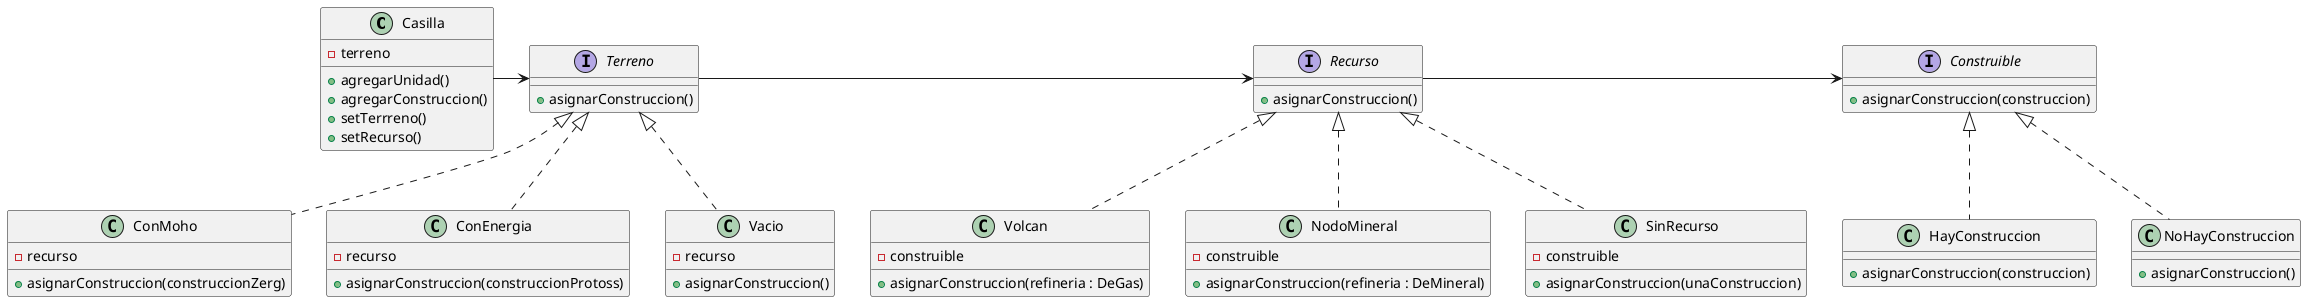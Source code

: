 @startuml
'https://plantuml.com/class-diagram

class Casilla {
    - terreno

    + agregarUnidad()
    + agregarConstruccion()
    + setTerrreno()
    + setRecurso()
}

interface Construible {
    +asignarConstruccion(construccion)
}

class HayConstruccion {
    +asignarConstruccion(construccion)
}

class NoHayConstruccion {
    +asignarConstruccion()
}

interface Terreno {
    +asignarConstruccion()
}

class ConMoho {
    -recurso
    +asignarConstruccion(construccionZerg)
}

class ConEnergia {
    -recurso
    +asignarConstruccion(construccionProtoss)
}

class Vacio {
    -recurso
    +asignarConstruccion()
}

interface Recurso {
    +asignarConstruccion()
}

class Volcan {
    -construible
    +asignarConstruccion(refineria : DeGas)
}

class NodoMineral {
    -construible
    +asignarConstruccion(refineria : DeMineral)
}

class SinRecurso {
    -construible
    +asignarConstruccion(unaConstruccion)
}

Casilla -> Terreno
Construible <|.. HayConstruccion
Construible <|.. NoHayConstruccion

Terreno -> Recurso
Terreno <|.. ConEnergia
Terreno <|.. ConMoho
Terreno <|.. Vacio

Recurso -> Construible
Recurso <|.. Volcan
Recurso <|.. NodoMineral
Recurso <|.. SinRecurso

@enduml